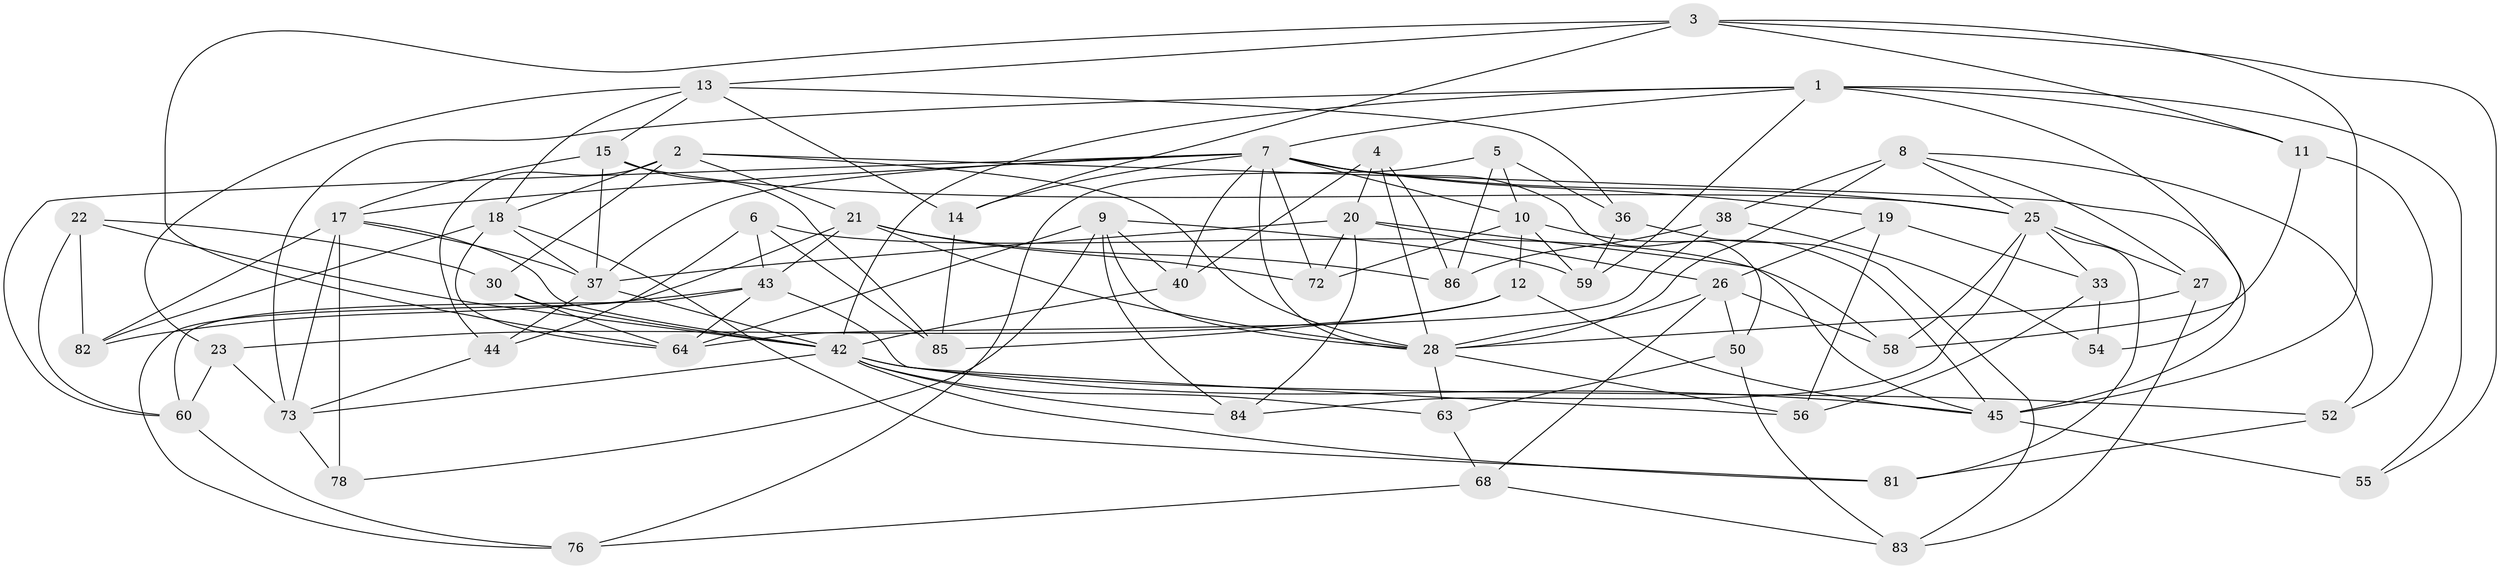 // original degree distribution, {4: 1.0}
// Generated by graph-tools (version 1.1) at 2025/20/03/04/25 18:20:41]
// undirected, 57 vertices, 145 edges
graph export_dot {
graph [start="1"]
  node [color=gray90,style=filled];
  1 [super="+31+51"];
  2 [super="+41"];
  3 [super="+61"];
  4;
  5;
  6;
  7 [super="+32+62"];
  8 [super="+88"];
  9 [super="+16"];
  10 [super="+29"];
  11;
  12;
  13 [super="+35"];
  14;
  15 [super="+34"];
  17 [super="+46"];
  18 [super="+70"];
  19;
  20 [super="+24"];
  21 [super="+47"];
  22;
  23;
  25 [super="+80+53"];
  26 [super="+39"];
  27;
  28 [super="+69+57+49"];
  30;
  33;
  36;
  37 [super="+75"];
  38;
  40;
  42 [super="+90"];
  43 [super="+87"];
  44;
  45 [super="+65"];
  50;
  52;
  54;
  55;
  56;
  58;
  59;
  60 [super="+71"];
  63;
  64 [super="+79"];
  68;
  72;
  73 [super="+77"];
  76;
  78;
  81;
  82;
  83;
  84;
  85;
  86;
  1 -- 59;
  1 -- 54 [weight=2];
  1 -- 11;
  1 -- 55;
  1 -- 73;
  1 -- 7;
  1 -- 42;
  2 -- 45;
  2 -- 30;
  2 -- 21;
  2 -- 18;
  2 -- 44;
  2 -- 28;
  3 -- 11;
  3 -- 55;
  3 -- 14;
  3 -- 45;
  3 -- 64;
  3 -- 13;
  4 -- 86;
  4 -- 40;
  4 -- 20;
  4 -- 28;
  5 -- 76;
  5 -- 36;
  5 -- 86;
  5 -- 10;
  6 -- 58;
  6 -- 85;
  6 -- 44;
  6 -- 43;
  7 -- 28 [weight=2];
  7 -- 40;
  7 -- 14;
  7 -- 37;
  7 -- 72;
  7 -- 10;
  7 -- 17;
  7 -- 50;
  7 -- 19;
  7 -- 25;
  7 -- 60 [weight=2];
  8 -- 25;
  8 -- 28 [weight=2];
  8 -- 27;
  8 -- 52;
  8 -- 38;
  9 -- 78;
  9 -- 40;
  9 -- 59;
  9 -- 84;
  9 -- 28;
  9 -- 64;
  10 -- 72;
  10 -- 59;
  10 -- 12;
  10 -- 45;
  11 -- 52;
  11 -- 58;
  12 -- 85;
  12 -- 23;
  12 -- 45;
  13 -- 23;
  13 -- 18;
  13 -- 14;
  13 -- 36;
  13 -- 15;
  14 -- 85;
  15 -- 85;
  15 -- 25;
  15 -- 37 [weight=2];
  15 -- 17;
  17 -- 37;
  17 -- 78 [weight=2];
  17 -- 82;
  17 -- 73;
  17 -- 42;
  18 -- 81;
  18 -- 82;
  18 -- 37;
  18 -- 64;
  19 -- 56;
  19 -- 33;
  19 -- 26;
  20 -- 45;
  20 -- 26;
  20 -- 72;
  20 -- 84;
  20 -- 37;
  21 -- 43;
  21 -- 72;
  21 -- 76;
  21 -- 86;
  21 -- 28;
  22 -- 82;
  22 -- 42;
  22 -- 30;
  22 -- 60;
  23 -- 60;
  23 -- 73;
  25 -- 58;
  25 -- 33;
  25 -- 81;
  25 -- 27;
  25 -- 84;
  26 -- 68;
  26 -- 58;
  26 -- 28;
  26 -- 50;
  27 -- 83;
  27 -- 28;
  28 -- 56;
  28 -- 63;
  30 -- 64;
  30 -- 42;
  33 -- 56;
  33 -- 54;
  36 -- 83;
  36 -- 59;
  37 -- 44;
  37 -- 42;
  38 -- 54;
  38 -- 64;
  38 -- 86;
  40 -- 42;
  42 -- 81;
  42 -- 73;
  42 -- 45;
  42 -- 84;
  42 -- 52;
  42 -- 63;
  43 -- 82;
  43 -- 60;
  43 -- 56;
  43 -- 64;
  44 -- 73;
  45 -- 55 [weight=2];
  50 -- 83;
  50 -- 63;
  52 -- 81;
  60 -- 76;
  63 -- 68;
  68 -- 76;
  68 -- 83;
  73 -- 78;
}
